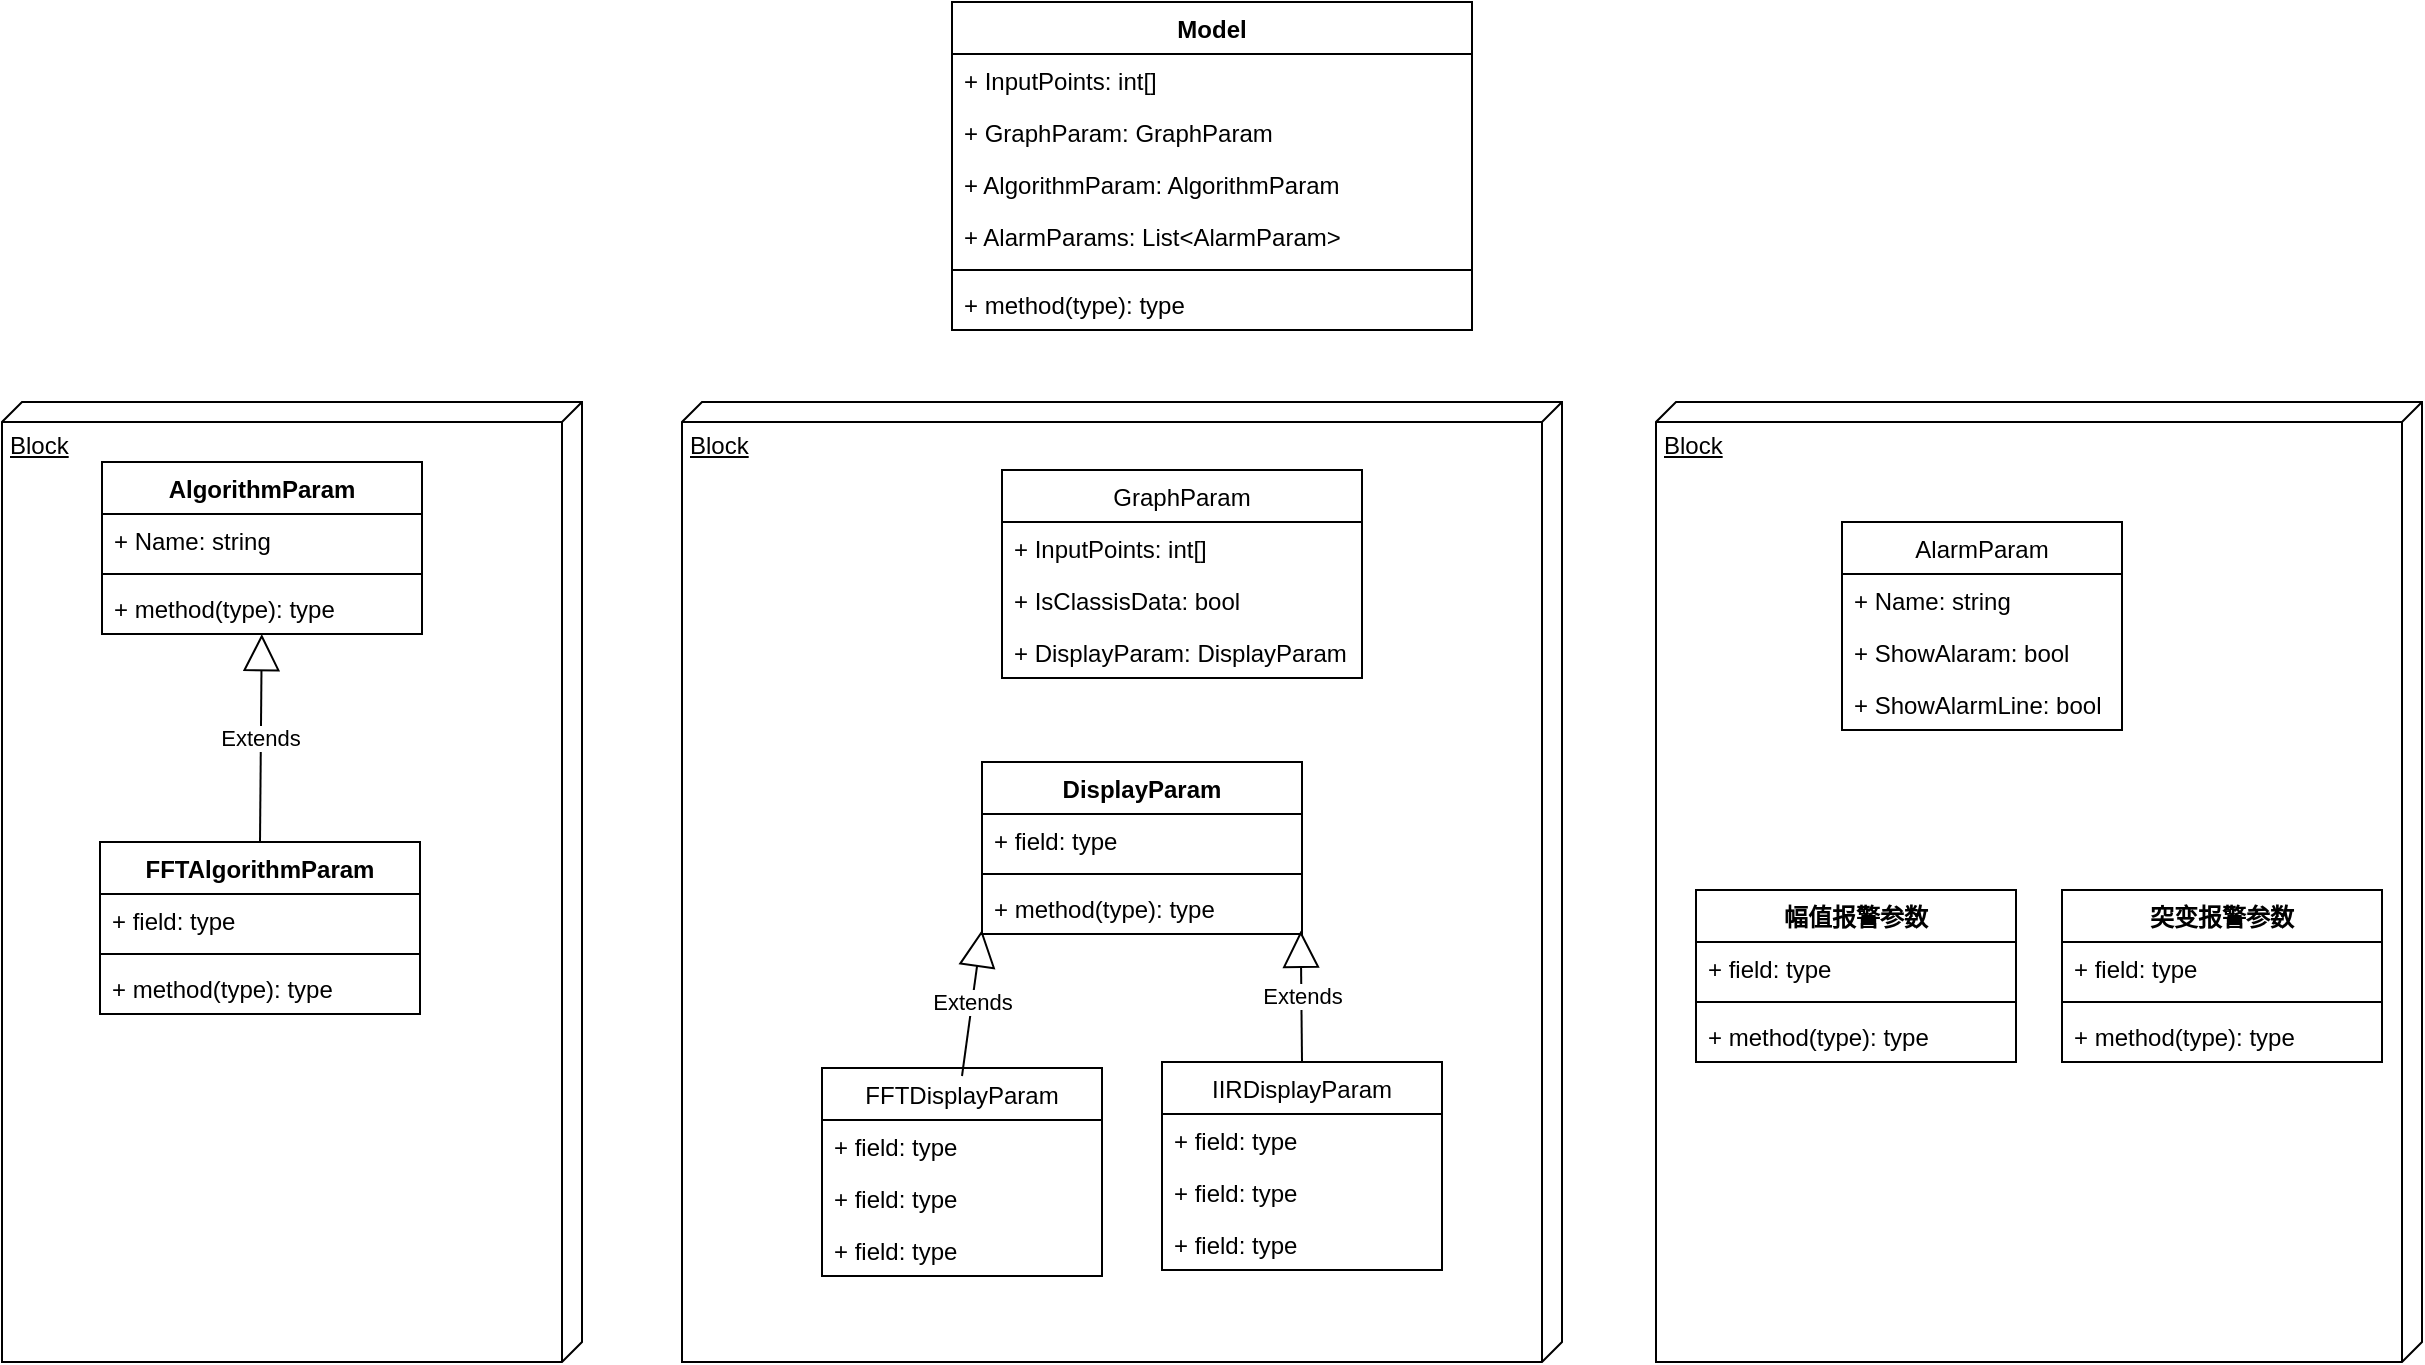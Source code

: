 <mxfile version="18.0.8" type="github">
  <diagram id="C5RBs43oDa-KdzZeNtuy" name="Page-1">
    <mxGraphModel dx="2071" dy="713" grid="1" gridSize="10" guides="1" tooltips="1" connect="1" arrows="1" fold="1" page="1" pageScale="1" pageWidth="827" pageHeight="1169" math="0" shadow="0">
      <root>
        <mxCell id="WIyWlLk6GJQsqaUBKTNV-0" />
        <mxCell id="WIyWlLk6GJQsqaUBKTNV-1" parent="WIyWlLk6GJQsqaUBKTNV-0" />
        <mxCell id="QgTE080Z8YZHsCFiF7Cs-0" value="Model" style="swimlane;fontStyle=1;align=center;verticalAlign=top;childLayout=stackLayout;horizontal=1;startSize=26;horizontalStack=0;resizeParent=1;resizeParentMax=0;resizeLast=0;collapsible=1;marginBottom=0;rounded=0;" vertex="1" parent="WIyWlLk6GJQsqaUBKTNV-1">
          <mxGeometry x="295" y="39" width="260" height="164" as="geometry" />
        </mxCell>
        <mxCell id="QgTE080Z8YZHsCFiF7Cs-1" value="+ InputPoints: int[]" style="text;strokeColor=none;fillColor=none;align=left;verticalAlign=top;spacingLeft=4;spacingRight=4;overflow=hidden;rotatable=0;points=[[0,0.5],[1,0.5]];portConstraint=eastwest;rounded=0;" vertex="1" parent="QgTE080Z8YZHsCFiF7Cs-0">
          <mxGeometry y="26" width="260" height="26" as="geometry" />
        </mxCell>
        <mxCell id="QgTE080Z8YZHsCFiF7Cs-8" value="+ GraphParam: GraphParam" style="text;strokeColor=none;fillColor=none;align=left;verticalAlign=top;spacingLeft=4;spacingRight=4;overflow=hidden;rotatable=0;points=[[0,0.5],[1,0.5]];portConstraint=eastwest;rounded=0;" vertex="1" parent="QgTE080Z8YZHsCFiF7Cs-0">
          <mxGeometry y="52" width="260" height="26" as="geometry" />
        </mxCell>
        <mxCell id="QgTE080Z8YZHsCFiF7Cs-34" value="+ AlgorithmParam: AlgorithmParam" style="text;strokeColor=none;fillColor=none;align=left;verticalAlign=top;spacingLeft=4;spacingRight=4;overflow=hidden;rotatable=0;points=[[0,0.5],[1,0.5]];portConstraint=eastwest;rounded=0;" vertex="1" parent="QgTE080Z8YZHsCFiF7Cs-0">
          <mxGeometry y="78" width="260" height="26" as="geometry" />
        </mxCell>
        <mxCell id="QgTE080Z8YZHsCFiF7Cs-35" value="+ AlarmParams: List&lt;AlarmParam&gt;" style="text;strokeColor=none;fillColor=none;align=left;verticalAlign=top;spacingLeft=4;spacingRight=4;overflow=hidden;rotatable=0;points=[[0,0.5],[1,0.5]];portConstraint=eastwest;rounded=0;" vertex="1" parent="QgTE080Z8YZHsCFiF7Cs-0">
          <mxGeometry y="104" width="260" height="26" as="geometry" />
        </mxCell>
        <mxCell id="QgTE080Z8YZHsCFiF7Cs-2" value="" style="line;strokeWidth=1;fillColor=none;align=left;verticalAlign=middle;spacingTop=-1;spacingLeft=3;spacingRight=3;rotatable=0;labelPosition=right;points=[];portConstraint=eastwest;rounded=0;" vertex="1" parent="QgTE080Z8YZHsCFiF7Cs-0">
          <mxGeometry y="130" width="260" height="8" as="geometry" />
        </mxCell>
        <mxCell id="QgTE080Z8YZHsCFiF7Cs-3" value="+ method(type): type" style="text;strokeColor=none;fillColor=none;align=left;verticalAlign=top;spacingLeft=4;spacingRight=4;overflow=hidden;rotatable=0;points=[[0,0.5],[1,0.5]];portConstraint=eastwest;rounded=0;" vertex="1" parent="QgTE080Z8YZHsCFiF7Cs-0">
          <mxGeometry y="138" width="260" height="26" as="geometry" />
        </mxCell>
        <mxCell id="QgTE080Z8YZHsCFiF7Cs-17" value="Block" style="verticalAlign=top;align=left;spacingTop=8;spacingLeft=2;spacingRight=12;shape=cube;size=10;direction=south;fontStyle=4;html=1;rounded=0;" vertex="1" parent="WIyWlLk6GJQsqaUBKTNV-1">
          <mxGeometry x="-180" y="239" width="290" height="480" as="geometry" />
        </mxCell>
        <mxCell id="QgTE080Z8YZHsCFiF7Cs-18" value="AlgorithmParam" style="swimlane;fontStyle=1;align=center;verticalAlign=top;childLayout=stackLayout;horizontal=1;startSize=26;horizontalStack=0;resizeParent=1;resizeParentMax=0;resizeLast=0;collapsible=1;marginBottom=0;rounded=0;" vertex="1" parent="WIyWlLk6GJQsqaUBKTNV-1">
          <mxGeometry x="-130" y="269" width="160" height="86" as="geometry" />
        </mxCell>
        <mxCell id="QgTE080Z8YZHsCFiF7Cs-19" value="+ Name: string" style="text;strokeColor=none;fillColor=none;align=left;verticalAlign=top;spacingLeft=4;spacingRight=4;overflow=hidden;rotatable=0;points=[[0,0.5],[1,0.5]];portConstraint=eastwest;rounded=0;" vertex="1" parent="QgTE080Z8YZHsCFiF7Cs-18">
          <mxGeometry y="26" width="160" height="26" as="geometry" />
        </mxCell>
        <mxCell id="QgTE080Z8YZHsCFiF7Cs-20" value="" style="line;strokeWidth=1;fillColor=none;align=left;verticalAlign=middle;spacingTop=-1;spacingLeft=3;spacingRight=3;rotatable=0;labelPosition=right;points=[];portConstraint=eastwest;rounded=0;" vertex="1" parent="QgTE080Z8YZHsCFiF7Cs-18">
          <mxGeometry y="52" width="160" height="8" as="geometry" />
        </mxCell>
        <mxCell id="QgTE080Z8YZHsCFiF7Cs-21" value="+ method(type): type" style="text;strokeColor=none;fillColor=none;align=left;verticalAlign=top;spacingLeft=4;spacingRight=4;overflow=hidden;rotatable=0;points=[[0,0.5],[1,0.5]];portConstraint=eastwest;rounded=0;" vertex="1" parent="QgTE080Z8YZHsCFiF7Cs-18">
          <mxGeometry y="60" width="160" height="26" as="geometry" />
        </mxCell>
        <mxCell id="QgTE080Z8YZHsCFiF7Cs-22" value="FFTAlgorithmParam" style="swimlane;fontStyle=1;align=center;verticalAlign=top;childLayout=stackLayout;horizontal=1;startSize=26;horizontalStack=0;resizeParent=1;resizeParentMax=0;resizeLast=0;collapsible=1;marginBottom=0;rounded=0;" vertex="1" parent="WIyWlLk6GJQsqaUBKTNV-1">
          <mxGeometry x="-131" y="459" width="160" height="86" as="geometry" />
        </mxCell>
        <mxCell id="QgTE080Z8YZHsCFiF7Cs-23" value="+ field: type" style="text;strokeColor=none;fillColor=none;align=left;verticalAlign=top;spacingLeft=4;spacingRight=4;overflow=hidden;rotatable=0;points=[[0,0.5],[1,0.5]];portConstraint=eastwest;rounded=0;" vertex="1" parent="QgTE080Z8YZHsCFiF7Cs-22">
          <mxGeometry y="26" width="160" height="26" as="geometry" />
        </mxCell>
        <mxCell id="QgTE080Z8YZHsCFiF7Cs-24" value="" style="line;strokeWidth=1;fillColor=none;align=left;verticalAlign=middle;spacingTop=-1;spacingLeft=3;spacingRight=3;rotatable=0;labelPosition=right;points=[];portConstraint=eastwest;rounded=0;" vertex="1" parent="QgTE080Z8YZHsCFiF7Cs-22">
          <mxGeometry y="52" width="160" height="8" as="geometry" />
        </mxCell>
        <mxCell id="QgTE080Z8YZHsCFiF7Cs-25" value="+ method(type): type" style="text;strokeColor=none;fillColor=none;align=left;verticalAlign=top;spacingLeft=4;spacingRight=4;overflow=hidden;rotatable=0;points=[[0,0.5],[1,0.5]];portConstraint=eastwest;rounded=0;" vertex="1" parent="QgTE080Z8YZHsCFiF7Cs-22">
          <mxGeometry y="60" width="160" height="26" as="geometry" />
        </mxCell>
        <mxCell id="QgTE080Z8YZHsCFiF7Cs-27" value="Extends" style="endArrow=block;endSize=16;endFill=0;html=1;rounded=0;exitX=0.5;exitY=0;exitDx=0;exitDy=0;" edge="1" parent="WIyWlLk6GJQsqaUBKTNV-1" source="QgTE080Z8YZHsCFiF7Cs-22" target="QgTE080Z8YZHsCFiF7Cs-21">
          <mxGeometry width="160" relative="1" as="geometry">
            <mxPoint x="-70" y="419" as="sourcePoint" />
            <mxPoint x="90" y="419" as="targetPoint" />
          </mxGeometry>
        </mxCell>
        <mxCell id="QgTE080Z8YZHsCFiF7Cs-28" value="Block" style="verticalAlign=top;align=left;spacingTop=8;spacingLeft=2;spacingRight=12;shape=cube;size=10;direction=south;fontStyle=4;html=1;rounded=0;" vertex="1" parent="WIyWlLk6GJQsqaUBKTNV-1">
          <mxGeometry x="160" y="239" width="440" height="480" as="geometry" />
        </mxCell>
        <mxCell id="QgTE080Z8YZHsCFiF7Cs-9" value="GraphParam" style="swimlane;fontStyle=0;childLayout=stackLayout;horizontal=1;startSize=26;fillColor=none;horizontalStack=0;resizeParent=1;resizeParentMax=0;resizeLast=0;collapsible=1;marginBottom=0;rounded=0;" vertex="1" parent="WIyWlLk6GJQsqaUBKTNV-1">
          <mxGeometry x="320" y="273" width="180" height="104" as="geometry" />
        </mxCell>
        <mxCell id="QgTE080Z8YZHsCFiF7Cs-10" value="+ InputPoints: int[]" style="text;strokeColor=none;fillColor=none;align=left;verticalAlign=top;spacingLeft=4;spacingRight=4;overflow=hidden;rotatable=0;points=[[0,0.5],[1,0.5]];portConstraint=eastwest;rounded=0;" vertex="1" parent="QgTE080Z8YZHsCFiF7Cs-9">
          <mxGeometry y="26" width="180" height="26" as="geometry" />
        </mxCell>
        <mxCell id="QgTE080Z8YZHsCFiF7Cs-11" value="+ IsClassisData: bool" style="text;strokeColor=none;fillColor=none;align=left;verticalAlign=top;spacingLeft=4;spacingRight=4;overflow=hidden;rotatable=0;points=[[0,0.5],[1,0.5]];portConstraint=eastwest;rounded=0;" vertex="1" parent="QgTE080Z8YZHsCFiF7Cs-9">
          <mxGeometry y="52" width="180" height="26" as="geometry" />
        </mxCell>
        <mxCell id="QgTE080Z8YZHsCFiF7Cs-36" value="+ DisplayParam: DisplayParam" style="text;strokeColor=none;fillColor=none;align=left;verticalAlign=top;spacingLeft=4;spacingRight=4;overflow=hidden;rotatable=0;points=[[0,0.5],[1,0.5]];portConstraint=eastwest;rounded=0;" vertex="1" parent="QgTE080Z8YZHsCFiF7Cs-9">
          <mxGeometry y="78" width="180" height="26" as="geometry" />
        </mxCell>
        <mxCell id="QgTE080Z8YZHsCFiF7Cs-29" value="DisplayParam" style="swimlane;fontStyle=1;align=center;verticalAlign=top;childLayout=stackLayout;horizontal=1;startSize=26;horizontalStack=0;resizeParent=1;resizeParentMax=0;resizeLast=0;collapsible=1;marginBottom=0;rounded=0;" vertex="1" parent="WIyWlLk6GJQsqaUBKTNV-1">
          <mxGeometry x="310" y="419" width="160" height="86" as="geometry" />
        </mxCell>
        <mxCell id="QgTE080Z8YZHsCFiF7Cs-30" value="+ field: type" style="text;strokeColor=none;fillColor=none;align=left;verticalAlign=top;spacingLeft=4;spacingRight=4;overflow=hidden;rotatable=0;points=[[0,0.5],[1,0.5]];portConstraint=eastwest;rounded=0;" vertex="1" parent="QgTE080Z8YZHsCFiF7Cs-29">
          <mxGeometry y="26" width="160" height="26" as="geometry" />
        </mxCell>
        <mxCell id="QgTE080Z8YZHsCFiF7Cs-31" value="" style="line;strokeWidth=1;fillColor=none;align=left;verticalAlign=middle;spacingTop=-1;spacingLeft=3;spacingRight=3;rotatable=0;labelPosition=right;points=[];portConstraint=eastwest;rounded=0;" vertex="1" parent="QgTE080Z8YZHsCFiF7Cs-29">
          <mxGeometry y="52" width="160" height="8" as="geometry" />
        </mxCell>
        <mxCell id="QgTE080Z8YZHsCFiF7Cs-32" value="+ method(type): type" style="text;strokeColor=none;fillColor=none;align=left;verticalAlign=top;spacingLeft=4;spacingRight=4;overflow=hidden;rotatable=0;points=[[0,0.5],[1,0.5]];portConstraint=eastwest;rounded=0;" vertex="1" parent="QgTE080Z8YZHsCFiF7Cs-29">
          <mxGeometry y="60" width="160" height="26" as="geometry" />
        </mxCell>
        <mxCell id="QgTE080Z8YZHsCFiF7Cs-33" value="Block" style="verticalAlign=top;align=left;spacingTop=8;spacingLeft=2;spacingRight=12;shape=cube;size=10;direction=south;fontStyle=4;html=1;rounded=0;" vertex="1" parent="WIyWlLk6GJQsqaUBKTNV-1">
          <mxGeometry x="647" y="239" width="383" height="480" as="geometry" />
        </mxCell>
        <mxCell id="QgTE080Z8YZHsCFiF7Cs-13" value="AlarmParam" style="swimlane;fontStyle=0;childLayout=stackLayout;horizontal=1;startSize=26;fillColor=none;horizontalStack=0;resizeParent=1;resizeParentMax=0;resizeLast=0;collapsible=1;marginBottom=0;rounded=0;" vertex="1" parent="WIyWlLk6GJQsqaUBKTNV-1">
          <mxGeometry x="740" y="299" width="140" height="104" as="geometry" />
        </mxCell>
        <mxCell id="QgTE080Z8YZHsCFiF7Cs-14" value="+ Name: string" style="text;strokeColor=none;fillColor=none;align=left;verticalAlign=top;spacingLeft=4;spacingRight=4;overflow=hidden;rotatable=0;points=[[0,0.5],[1,0.5]];portConstraint=eastwest;rounded=0;" vertex="1" parent="QgTE080Z8YZHsCFiF7Cs-13">
          <mxGeometry y="26" width="140" height="26" as="geometry" />
        </mxCell>
        <mxCell id="QgTE080Z8YZHsCFiF7Cs-15" value="+ ShowAlaram: bool" style="text;strokeColor=none;fillColor=none;align=left;verticalAlign=top;spacingLeft=4;spacingRight=4;overflow=hidden;rotatable=0;points=[[0,0.5],[1,0.5]];portConstraint=eastwest;rounded=0;" vertex="1" parent="QgTE080Z8YZHsCFiF7Cs-13">
          <mxGeometry y="52" width="140" height="26" as="geometry" />
        </mxCell>
        <mxCell id="QgTE080Z8YZHsCFiF7Cs-16" value="+ ShowAlarmLine: bool" style="text;strokeColor=none;fillColor=none;align=left;verticalAlign=top;spacingLeft=4;spacingRight=4;overflow=hidden;rotatable=0;points=[[0,0.5],[1,0.5]];portConstraint=eastwest;rounded=0;" vertex="1" parent="QgTE080Z8YZHsCFiF7Cs-13">
          <mxGeometry y="78" width="140" height="26" as="geometry" />
        </mxCell>
        <mxCell id="QgTE080Z8YZHsCFiF7Cs-37" value="FFTDisplayParam" style="swimlane;fontStyle=0;childLayout=stackLayout;horizontal=1;startSize=26;fillColor=none;horizontalStack=0;resizeParent=1;resizeParentMax=0;resizeLast=0;collapsible=1;marginBottom=0;rounded=0;" vertex="1" parent="WIyWlLk6GJQsqaUBKTNV-1">
          <mxGeometry x="230" y="572" width="140" height="104" as="geometry" />
        </mxCell>
        <mxCell id="QgTE080Z8YZHsCFiF7Cs-38" value="+ field: type" style="text;strokeColor=none;fillColor=none;align=left;verticalAlign=top;spacingLeft=4;spacingRight=4;overflow=hidden;rotatable=0;points=[[0,0.5],[1,0.5]];portConstraint=eastwest;rounded=0;" vertex="1" parent="QgTE080Z8YZHsCFiF7Cs-37">
          <mxGeometry y="26" width="140" height="26" as="geometry" />
        </mxCell>
        <mxCell id="QgTE080Z8YZHsCFiF7Cs-39" value="+ field: type" style="text;strokeColor=none;fillColor=none;align=left;verticalAlign=top;spacingLeft=4;spacingRight=4;overflow=hidden;rotatable=0;points=[[0,0.5],[1,0.5]];portConstraint=eastwest;rounded=0;" vertex="1" parent="QgTE080Z8YZHsCFiF7Cs-37">
          <mxGeometry y="52" width="140" height="26" as="geometry" />
        </mxCell>
        <mxCell id="QgTE080Z8YZHsCFiF7Cs-40" value="+ field: type" style="text;strokeColor=none;fillColor=none;align=left;verticalAlign=top;spacingLeft=4;spacingRight=4;overflow=hidden;rotatable=0;points=[[0,0.5],[1,0.5]];portConstraint=eastwest;rounded=0;" vertex="1" parent="QgTE080Z8YZHsCFiF7Cs-37">
          <mxGeometry y="78" width="140" height="26" as="geometry" />
        </mxCell>
        <mxCell id="QgTE080Z8YZHsCFiF7Cs-41" value="IIRDisplayParam" style="swimlane;fontStyle=0;childLayout=stackLayout;horizontal=1;startSize=26;fillColor=none;horizontalStack=0;resizeParent=1;resizeParentMax=0;resizeLast=0;collapsible=1;marginBottom=0;rounded=0;" vertex="1" parent="WIyWlLk6GJQsqaUBKTNV-1">
          <mxGeometry x="400" y="569" width="140" height="104" as="geometry" />
        </mxCell>
        <mxCell id="QgTE080Z8YZHsCFiF7Cs-42" value="+ field: type" style="text;strokeColor=none;fillColor=none;align=left;verticalAlign=top;spacingLeft=4;spacingRight=4;overflow=hidden;rotatable=0;points=[[0,0.5],[1,0.5]];portConstraint=eastwest;rounded=0;" vertex="1" parent="QgTE080Z8YZHsCFiF7Cs-41">
          <mxGeometry y="26" width="140" height="26" as="geometry" />
        </mxCell>
        <mxCell id="QgTE080Z8YZHsCFiF7Cs-43" value="+ field: type" style="text;strokeColor=none;fillColor=none;align=left;verticalAlign=top;spacingLeft=4;spacingRight=4;overflow=hidden;rotatable=0;points=[[0,0.5],[1,0.5]];portConstraint=eastwest;rounded=0;" vertex="1" parent="QgTE080Z8YZHsCFiF7Cs-41">
          <mxGeometry y="52" width="140" height="26" as="geometry" />
        </mxCell>
        <mxCell id="QgTE080Z8YZHsCFiF7Cs-44" value="+ field: type" style="text;strokeColor=none;fillColor=none;align=left;verticalAlign=top;spacingLeft=4;spacingRight=4;overflow=hidden;rotatable=0;points=[[0,0.5],[1,0.5]];portConstraint=eastwest;rounded=0;" vertex="1" parent="QgTE080Z8YZHsCFiF7Cs-41">
          <mxGeometry y="78" width="140" height="26" as="geometry" />
        </mxCell>
        <mxCell id="QgTE080Z8YZHsCFiF7Cs-45" value="Extends" style="endArrow=block;endSize=16;endFill=0;html=1;rounded=0;exitX=0.5;exitY=0;exitDx=0;exitDy=0;entryX=0;entryY=0.769;entryDx=0;entryDy=0;entryPerimeter=0;" edge="1" parent="WIyWlLk6GJQsqaUBKTNV-1">
          <mxGeometry width="160" relative="1" as="geometry">
            <mxPoint x="300" y="576" as="sourcePoint" />
            <mxPoint x="310" y="502.994" as="targetPoint" />
          </mxGeometry>
        </mxCell>
        <mxCell id="QgTE080Z8YZHsCFiF7Cs-46" value="Extends" style="endArrow=block;endSize=16;endFill=0;html=1;rounded=0;exitX=0.5;exitY=0;exitDx=0;exitDy=0;entryX=0.996;entryY=0.938;entryDx=0;entryDy=0;entryPerimeter=0;" edge="1" parent="WIyWlLk6GJQsqaUBKTNV-1" source="QgTE080Z8YZHsCFiF7Cs-41" target="QgTE080Z8YZHsCFiF7Cs-32">
          <mxGeometry width="160" relative="1" as="geometry">
            <mxPoint x="330" y="419" as="sourcePoint" />
            <mxPoint x="370" y="499" as="targetPoint" />
          </mxGeometry>
        </mxCell>
        <mxCell id="QgTE080Z8YZHsCFiF7Cs-47" value="突变报警参数" style="swimlane;fontStyle=1;align=center;verticalAlign=top;childLayout=stackLayout;horizontal=1;startSize=26;horizontalStack=0;resizeParent=1;resizeParentMax=0;resizeLast=0;collapsible=1;marginBottom=0;rounded=0;" vertex="1" parent="WIyWlLk6GJQsqaUBKTNV-1">
          <mxGeometry x="850" y="483" width="160" height="86" as="geometry" />
        </mxCell>
        <mxCell id="QgTE080Z8YZHsCFiF7Cs-48" value="+ field: type" style="text;strokeColor=none;fillColor=none;align=left;verticalAlign=top;spacingLeft=4;spacingRight=4;overflow=hidden;rotatable=0;points=[[0,0.5],[1,0.5]];portConstraint=eastwest;rounded=0;" vertex="1" parent="QgTE080Z8YZHsCFiF7Cs-47">
          <mxGeometry y="26" width="160" height="26" as="geometry" />
        </mxCell>
        <mxCell id="QgTE080Z8YZHsCFiF7Cs-49" value="" style="line;strokeWidth=1;fillColor=none;align=left;verticalAlign=middle;spacingTop=-1;spacingLeft=3;spacingRight=3;rotatable=0;labelPosition=right;points=[];portConstraint=eastwest;rounded=0;" vertex="1" parent="QgTE080Z8YZHsCFiF7Cs-47">
          <mxGeometry y="52" width="160" height="8" as="geometry" />
        </mxCell>
        <mxCell id="QgTE080Z8YZHsCFiF7Cs-50" value="+ method(type): type" style="text;strokeColor=none;fillColor=none;align=left;verticalAlign=top;spacingLeft=4;spacingRight=4;overflow=hidden;rotatable=0;points=[[0,0.5],[1,0.5]];portConstraint=eastwest;rounded=0;" vertex="1" parent="QgTE080Z8YZHsCFiF7Cs-47">
          <mxGeometry y="60" width="160" height="26" as="geometry" />
        </mxCell>
        <mxCell id="QgTE080Z8YZHsCFiF7Cs-51" value="幅值报警参数" style="swimlane;fontStyle=1;align=center;verticalAlign=top;childLayout=stackLayout;horizontal=1;startSize=26;horizontalStack=0;resizeParent=1;resizeParentMax=0;resizeLast=0;collapsible=1;marginBottom=0;rounded=0;" vertex="1" parent="WIyWlLk6GJQsqaUBKTNV-1">
          <mxGeometry x="667" y="483" width="160" height="86" as="geometry" />
        </mxCell>
        <mxCell id="QgTE080Z8YZHsCFiF7Cs-52" value="+ field: type" style="text;strokeColor=none;fillColor=none;align=left;verticalAlign=top;spacingLeft=4;spacingRight=4;overflow=hidden;rotatable=0;points=[[0,0.5],[1,0.5]];portConstraint=eastwest;rounded=0;" vertex="1" parent="QgTE080Z8YZHsCFiF7Cs-51">
          <mxGeometry y="26" width="160" height="26" as="geometry" />
        </mxCell>
        <mxCell id="QgTE080Z8YZHsCFiF7Cs-53" value="" style="line;strokeWidth=1;fillColor=none;align=left;verticalAlign=middle;spacingTop=-1;spacingLeft=3;spacingRight=3;rotatable=0;labelPosition=right;points=[];portConstraint=eastwest;rounded=0;" vertex="1" parent="QgTE080Z8YZHsCFiF7Cs-51">
          <mxGeometry y="52" width="160" height="8" as="geometry" />
        </mxCell>
        <mxCell id="QgTE080Z8YZHsCFiF7Cs-54" value="+ method(type): type" style="text;strokeColor=none;fillColor=none;align=left;verticalAlign=top;spacingLeft=4;spacingRight=4;overflow=hidden;rotatable=0;points=[[0,0.5],[1,0.5]];portConstraint=eastwest;rounded=0;" vertex="1" parent="QgTE080Z8YZHsCFiF7Cs-51">
          <mxGeometry y="60" width="160" height="26" as="geometry" />
        </mxCell>
      </root>
    </mxGraphModel>
  </diagram>
</mxfile>
